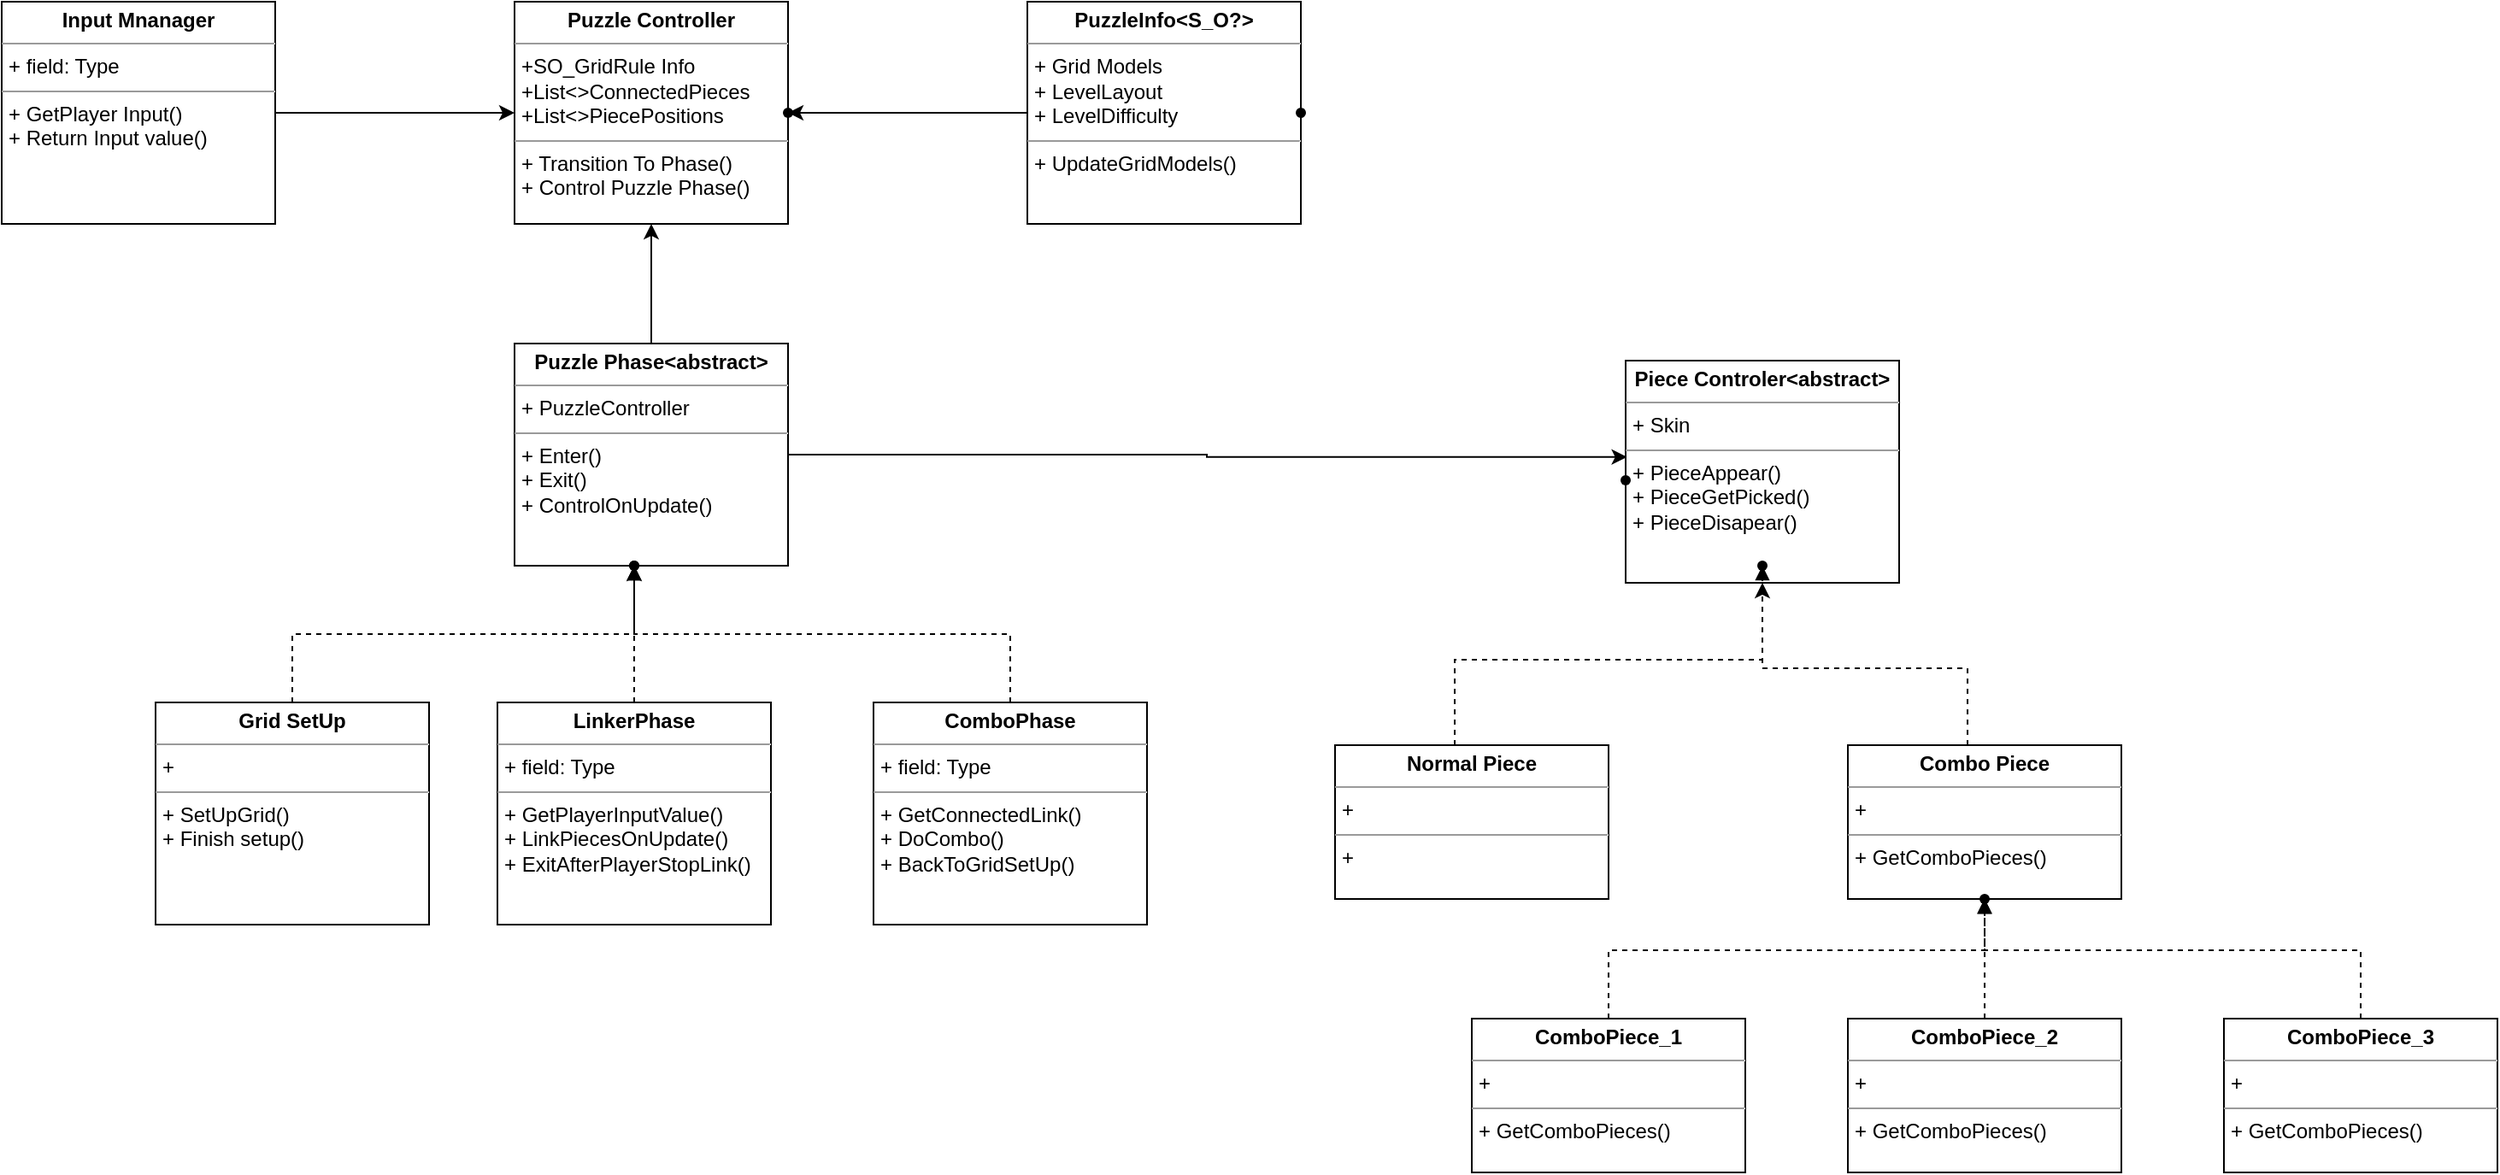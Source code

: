 <mxfile version="21.7.5" type="github">
  <diagram name="Page-1" id="B4IJdUnIMqvXH8T-eNkj">
    <mxGraphModel dx="1327" dy="778" grid="1" gridSize="10" guides="1" tooltips="1" connect="1" arrows="1" fold="1" page="1" pageScale="1" pageWidth="850" pageHeight="1100" math="0" shadow="0">
      <root>
        <mxCell id="0" />
        <mxCell id="1" parent="0" />
        <mxCell id="3ivmY9kEyX9AKv_4hr1T-1" value="&lt;p style=&quot;margin:0px;margin-top:4px;text-align:center;&quot;&gt;&lt;b&gt;Puzzle Controller&lt;/b&gt;&lt;/p&gt;&lt;hr size=&quot;1&quot;&gt;&lt;p style=&quot;margin:0px;margin-left:4px;&quot;&gt;+SO_GridRule Info&lt;/p&gt;&lt;p style=&quot;margin:0px;margin-left:4px;&quot;&gt;+List&amp;lt;&amp;gt;ConnectedPieces&lt;/p&gt;&lt;p style=&quot;margin:0px;margin-left:4px;&quot;&gt;+List&amp;lt;&amp;gt;PiecePositions&lt;/p&gt;&lt;hr size=&quot;1&quot;&gt;&lt;p style=&quot;margin:0px;margin-left:4px;&quot;&gt;+ Transition To Phase()&lt;/p&gt;&lt;p style=&quot;margin:0px;margin-left:4px;&quot;&gt;+ Control Puzzle Phase()&lt;/p&gt;&lt;p style=&quot;margin:0px;margin-left:4px;&quot;&gt;&lt;br&gt;&lt;/p&gt;&lt;p style=&quot;margin:0px;margin-left:4px;&quot;&gt;&lt;br&gt;&lt;/p&gt;" style="verticalAlign=top;align=left;overflow=fill;fontSize=12;fontFamily=Helvetica;html=1;whiteSpace=wrap;" parent="1" vertex="1">
          <mxGeometry x="340" y="310" width="160" height="130" as="geometry" />
        </mxCell>
        <mxCell id="3ivmY9kEyX9AKv_4hr1T-25" value="" style="edgeStyle=orthogonalEdgeStyle;rounded=0;orthogonalLoop=1;jettySize=auto;html=1;" parent="1" source="3ivmY9kEyX9AKv_4hr1T-2" target="3ivmY9kEyX9AKv_4hr1T-1" edge="1">
          <mxGeometry relative="1" as="geometry" />
        </mxCell>
        <mxCell id="55n_wJAy1jmkATEVbqRI-8" value="" style="edgeStyle=orthogonalEdgeStyle;rounded=0;orthogonalLoop=1;jettySize=auto;html=1;entryX=0.005;entryY=0.434;entryDx=0;entryDy=0;entryPerimeter=0;" edge="1" parent="1" source="3ivmY9kEyX9AKv_4hr1T-2" target="3ivmY9kEyX9AKv_4hr1T-12">
          <mxGeometry relative="1" as="geometry" />
        </mxCell>
        <mxCell id="3ivmY9kEyX9AKv_4hr1T-2" value="&lt;p style=&quot;margin:0px;margin-top:4px;text-align:center;&quot;&gt;&lt;b&gt;Puzzle Phase&amp;lt;abstract&amp;gt;&lt;/b&gt;&lt;/p&gt;&lt;hr size=&quot;1&quot;&gt;&lt;p style=&quot;margin:0px;margin-left:4px;&quot;&gt;+ PuzzleController&lt;/p&gt;&lt;hr size=&quot;1&quot;&gt;&lt;p style=&quot;margin:0px;margin-left:4px;&quot;&gt;+ Enter()&lt;/p&gt;&lt;p style=&quot;margin:0px;margin-left:4px;&quot;&gt;+ Exit()&lt;/p&gt;&lt;p style=&quot;margin:0px;margin-left:4px;&quot;&gt;+ ControlOnUpdate()&lt;/p&gt;&lt;p style=&quot;margin:0px;margin-left:4px;&quot;&gt;&lt;br&gt;&lt;/p&gt;&lt;p style=&quot;margin:0px;margin-left:4px;&quot;&gt;&lt;br&gt;&lt;/p&gt;" style="verticalAlign=top;align=left;overflow=fill;fontSize=12;fontFamily=Helvetica;html=1;whiteSpace=wrap;" parent="1" vertex="1">
          <mxGeometry x="340" y="510" width="160" height="130" as="geometry" />
        </mxCell>
        <mxCell id="3ivmY9kEyX9AKv_4hr1T-21" value="" style="edgeStyle=orthogonalEdgeStyle;rounded=0;orthogonalLoop=1;jettySize=auto;html=1;dashed=1;" parent="1" source="3ivmY9kEyX9AKv_4hr1T-3" target="3ivmY9kEyX9AKv_4hr1T-20" edge="1">
          <mxGeometry relative="1" as="geometry">
            <Array as="points">
              <mxPoint x="210" y="680" />
              <mxPoint x="410" y="680" />
            </Array>
          </mxGeometry>
        </mxCell>
        <mxCell id="3ivmY9kEyX9AKv_4hr1T-3" value="&lt;p style=&quot;margin:0px;margin-top:4px;text-align:center;&quot;&gt;&lt;b&gt;Grid SetUp&lt;/b&gt;&lt;/p&gt;&lt;hr size=&quot;1&quot;&gt;&lt;p style=&quot;margin:0px;margin-left:4px;&quot;&gt;+&amp;nbsp;&lt;/p&gt;&lt;hr size=&quot;1&quot;&gt;&lt;p style=&quot;margin:0px;margin-left:4px;&quot;&gt;+ SetUpGrid()&lt;/p&gt;&lt;p style=&quot;margin:0px;margin-left:4px;&quot;&gt;+ Finish setup()&lt;/p&gt;&lt;p style=&quot;margin:0px;margin-left:4px;&quot;&gt;&lt;br&gt;&lt;/p&gt;&lt;p style=&quot;margin:0px;margin-left:4px;&quot;&gt;&lt;br&gt;&lt;/p&gt;" style="verticalAlign=top;align=left;overflow=fill;fontSize=12;fontFamily=Helvetica;html=1;whiteSpace=wrap;" parent="1" vertex="1">
          <mxGeometry x="130" y="720" width="160" height="130" as="geometry" />
        </mxCell>
        <mxCell id="3ivmY9kEyX9AKv_4hr1T-36" value="" style="edgeStyle=orthogonalEdgeStyle;rounded=0;orthogonalLoop=1;jettySize=auto;html=1;entryX=0;entryY=0.5;entryDx=0;entryDy=0;" parent="1" source="3ivmY9kEyX9AKv_4hr1T-5" target="3ivmY9kEyX9AKv_4hr1T-1" edge="1">
          <mxGeometry relative="1" as="geometry">
            <mxPoint x="290" y="340" as="targetPoint" />
          </mxGeometry>
        </mxCell>
        <mxCell id="3ivmY9kEyX9AKv_4hr1T-5" value="&lt;p style=&quot;margin:0px;margin-top:4px;text-align:center;&quot;&gt;&lt;b&gt;Input Mnanager&lt;/b&gt;&lt;/p&gt;&lt;hr size=&quot;1&quot;&gt;&lt;p style=&quot;margin:0px;margin-left:4px;&quot;&gt;+ field: Type&lt;/p&gt;&lt;hr size=&quot;1&quot;&gt;&lt;p style=&quot;margin:0px;margin-left:4px;&quot;&gt;+ GetPlayer Input()&lt;/p&gt;&lt;p style=&quot;margin:0px;margin-left:4px;&quot;&gt;+ Return Input value()&lt;/p&gt;&lt;p style=&quot;margin:0px;margin-left:4px;&quot;&gt;&lt;br&gt;&lt;/p&gt;&lt;p style=&quot;margin:0px;margin-left:4px;&quot;&gt;&lt;br&gt;&lt;/p&gt;" style="verticalAlign=top;align=left;overflow=fill;fontSize=12;fontFamily=Helvetica;html=1;whiteSpace=wrap;" parent="1" vertex="1">
          <mxGeometry x="40" y="310" width="160" height="130" as="geometry" />
        </mxCell>
        <mxCell id="3ivmY9kEyX9AKv_4hr1T-22" value="" style="edgeStyle=orthogonalEdgeStyle;rounded=0;orthogonalLoop=1;jettySize=auto;html=1;endArrow=block;endFill=1;dashed=1;" parent="1" source="3ivmY9kEyX9AKv_4hr1T-8" target="3ivmY9kEyX9AKv_4hr1T-20" edge="1">
          <mxGeometry relative="1" as="geometry" />
        </mxCell>
        <mxCell id="3ivmY9kEyX9AKv_4hr1T-8" value="&lt;p style=&quot;margin:0px;margin-top:4px;text-align:center;&quot;&gt;&lt;b&gt;LinkerPhase&lt;/b&gt;&lt;/p&gt;&lt;hr size=&quot;1&quot;&gt;&lt;p style=&quot;margin:0px;margin-left:4px;&quot;&gt;+ field: Type&lt;/p&gt;&lt;hr size=&quot;1&quot;&gt;&lt;p style=&quot;margin:0px;margin-left:4px;&quot;&gt;+ GetPlayerInputValue()&lt;/p&gt;&lt;p style=&quot;margin:0px;margin-left:4px;&quot;&gt;+ LinkPiecesOnUpdate()&lt;/p&gt;&lt;p style=&quot;margin:0px;margin-left:4px;&quot;&gt;+ ExitAfterPlayerStopLink()&lt;/p&gt;&lt;p style=&quot;margin:0px;margin-left:4px;&quot;&gt;&lt;br&gt;&lt;/p&gt;&lt;p style=&quot;margin:0px;margin-left:4px;&quot;&gt;&lt;br&gt;&lt;/p&gt;" style="verticalAlign=top;align=left;overflow=fill;fontSize=12;fontFamily=Helvetica;html=1;whiteSpace=wrap;" parent="1" vertex="1">
          <mxGeometry x="330" y="720" width="160" height="130" as="geometry" />
        </mxCell>
        <mxCell id="3ivmY9kEyX9AKv_4hr1T-24" value="" style="edgeStyle=orthogonalEdgeStyle;rounded=0;orthogonalLoop=1;jettySize=auto;html=1;endArrow=block;endFill=1;dashed=1;" parent="1" source="3ivmY9kEyX9AKv_4hr1T-10" target="3ivmY9kEyX9AKv_4hr1T-23" edge="1">
          <mxGeometry relative="1" as="geometry">
            <Array as="points">
              <mxPoint x="630" y="680" />
              <mxPoint x="410" y="680" />
            </Array>
          </mxGeometry>
        </mxCell>
        <mxCell id="3ivmY9kEyX9AKv_4hr1T-10" value="&lt;p style=&quot;margin:0px;margin-top:4px;text-align:center;&quot;&gt;&lt;b&gt;ComboPhase&lt;/b&gt;&lt;/p&gt;&lt;hr size=&quot;1&quot;&gt;&lt;p style=&quot;margin:0px;margin-left:4px;&quot;&gt;+ field: Type&lt;/p&gt;&lt;hr size=&quot;1&quot;&gt;&lt;p style=&quot;margin:0px;margin-left:4px;&quot;&gt;+ GetConnectedLink()&lt;/p&gt;&lt;p style=&quot;margin:0px;margin-left:4px;&quot;&gt;+ DoCombo()&lt;/p&gt;&lt;p style=&quot;margin:0px;margin-left:4px;&quot;&gt;+ BackToGridSetUp()&lt;/p&gt;&lt;p style=&quot;margin:0px;margin-left:4px;&quot;&gt;&lt;br&gt;&lt;/p&gt;&lt;p style=&quot;margin:0px;margin-left:4px;&quot;&gt;&lt;br&gt;&lt;/p&gt;" style="verticalAlign=top;align=left;overflow=fill;fontSize=12;fontFamily=Helvetica;html=1;whiteSpace=wrap;" parent="1" vertex="1">
          <mxGeometry x="550" y="720" width="160" height="130" as="geometry" />
        </mxCell>
        <mxCell id="3ivmY9kEyX9AKv_4hr1T-12" value="&lt;p style=&quot;margin:0px;margin-top:4px;text-align:center;&quot;&gt;&lt;b&gt;Piece Controler&amp;lt;abstract&amp;gt;&lt;/b&gt;&lt;/p&gt;&lt;hr size=&quot;1&quot;&gt;&lt;p style=&quot;margin:0px;margin-left:4px;&quot;&gt;+ Skin&lt;/p&gt;&lt;hr size=&quot;1&quot;&gt;&lt;p style=&quot;margin:0px;margin-left:4px;&quot;&gt;+ PieceAppear()&lt;/p&gt;&lt;p style=&quot;margin:0px;margin-left:4px;&quot;&gt;+ PieceGetPicked()&lt;/p&gt;&lt;p style=&quot;margin:0px;margin-left:4px;&quot;&gt;+ PieceDisapear()&lt;/p&gt;&lt;p style=&quot;margin:0px;margin-left:4px;&quot;&gt;&lt;br&gt;&lt;/p&gt;&lt;p style=&quot;margin:0px;margin-left:4px;&quot;&gt;&lt;br&gt;&lt;/p&gt;" style="verticalAlign=top;align=left;overflow=fill;fontSize=12;fontFamily=Helvetica;html=1;whiteSpace=wrap;" parent="1" vertex="1">
          <mxGeometry x="990" y="520" width="160" height="130" as="geometry" />
        </mxCell>
        <mxCell id="3ivmY9kEyX9AKv_4hr1T-19" value="" style="edgeStyle=orthogonalEdgeStyle;rounded=0;orthogonalLoop=1;jettySize=auto;html=1;dashed=1;" parent="1" source="3ivmY9kEyX9AKv_4hr1T-13" target="3ivmY9kEyX9AKv_4hr1T-12" edge="1">
          <mxGeometry relative="1" as="geometry">
            <Array as="points">
              <mxPoint x="890" y="695" />
              <mxPoint x="1070" y="695" />
            </Array>
          </mxGeometry>
        </mxCell>
        <mxCell id="3ivmY9kEyX9AKv_4hr1T-13" value="&lt;p style=&quot;margin:0px;margin-top:4px;text-align:center;&quot;&gt;&lt;b&gt;Normal Piece&lt;/b&gt;&lt;/p&gt;&lt;hr size=&quot;1&quot;&gt;&lt;p style=&quot;margin:0px;margin-left:4px;&quot;&gt;+&amp;nbsp;&lt;/p&gt;&lt;hr size=&quot;1&quot;&gt;&lt;p style=&quot;margin:0px;margin-left:4px;&quot;&gt;+&lt;/p&gt;&lt;p style=&quot;margin:0px;margin-left:4px;&quot;&gt;&lt;br&gt;&lt;/p&gt;&lt;p style=&quot;margin:0px;margin-left:4px;&quot;&gt;&lt;br&gt;&lt;/p&gt;" style="verticalAlign=top;align=left;overflow=fill;fontSize=12;fontFamily=Helvetica;html=1;whiteSpace=wrap;" parent="1" vertex="1">
          <mxGeometry x="820" y="745" width="160" height="90" as="geometry" />
        </mxCell>
        <mxCell id="55n_wJAy1jmkATEVbqRI-6" value="" style="edgeStyle=orthogonalEdgeStyle;rounded=0;orthogonalLoop=1;jettySize=auto;html=1;dashed=1;endArrow=block;endFill=1;" edge="1" parent="1" source="3ivmY9kEyX9AKv_4hr1T-14" target="55n_wJAy1jmkATEVbqRI-5">
          <mxGeometry relative="1" as="geometry">
            <Array as="points">
              <mxPoint x="1190" y="700" />
              <mxPoint x="1070" y="700" />
            </Array>
          </mxGeometry>
        </mxCell>
        <mxCell id="3ivmY9kEyX9AKv_4hr1T-14" value="&lt;p style=&quot;margin:0px;margin-top:4px;text-align:center;&quot;&gt;&lt;b&gt;Combo Piece&lt;/b&gt;&lt;/p&gt;&lt;hr size=&quot;1&quot;&gt;&lt;p style=&quot;margin:0px;margin-left:4px;&quot;&gt;+&amp;nbsp;&lt;/p&gt;&lt;hr size=&quot;1&quot;&gt;&lt;p style=&quot;margin:0px;margin-left:4px;&quot;&gt;+ GetComboPieces()&lt;/p&gt;&lt;p style=&quot;margin:0px;margin-left:4px;&quot;&gt;&lt;br&gt;&lt;/p&gt;&lt;p style=&quot;margin:0px;margin-left:4px;&quot;&gt;&lt;br&gt;&lt;/p&gt;" style="verticalAlign=top;align=left;overflow=fill;fontSize=12;fontFamily=Helvetica;html=1;whiteSpace=wrap;" parent="1" vertex="1">
          <mxGeometry x="1120" y="745" width="160" height="90" as="geometry" />
        </mxCell>
        <mxCell id="3ivmY9kEyX9AKv_4hr1T-20" value="" style="shape=waypoint;sketch=0;size=6;pointerEvents=1;points=[];fillColor=default;resizable=0;rotatable=0;perimeter=centerPerimeter;snapToPoint=1;align=left;verticalAlign=top;" parent="1" vertex="1">
          <mxGeometry x="400" y="630" width="20" height="20" as="geometry" />
        </mxCell>
        <mxCell id="3ivmY9kEyX9AKv_4hr1T-23" value="" style="shape=waypoint;sketch=0;size=6;pointerEvents=1;points=[];fillColor=default;resizable=0;rotatable=0;perimeter=centerPerimeter;snapToPoint=1;align=left;verticalAlign=top;" parent="1" vertex="1">
          <mxGeometry x="400" y="630" width="20" height="20" as="geometry" />
        </mxCell>
        <mxCell id="3ivmY9kEyX9AKv_4hr1T-29" value="" style="edgeStyle=orthogonalEdgeStyle;rounded=0;orthogonalLoop=1;jettySize=auto;html=1;entryX=0.5;entryY=1;entryDx=0;entryDy=0;endArrow=block;endFill=1;dashed=1;" parent="1" source="3ivmY9kEyX9AKv_4hr1T-26" target="3ivmY9kEyX9AKv_4hr1T-14" edge="1">
          <mxGeometry relative="1" as="geometry">
            <Array as="points">
              <mxPoint x="980" y="865" />
              <mxPoint x="1200" y="865" />
            </Array>
          </mxGeometry>
        </mxCell>
        <mxCell id="3ivmY9kEyX9AKv_4hr1T-26" value="&lt;p style=&quot;margin:0px;margin-top:4px;text-align:center;&quot;&gt;&lt;b&gt;ComboPiece_1&lt;/b&gt;&lt;/p&gt;&lt;hr size=&quot;1&quot;&gt;&lt;p style=&quot;margin:0px;margin-left:4px;&quot;&gt;+&amp;nbsp;&lt;/p&gt;&lt;hr size=&quot;1&quot;&gt;&lt;p style=&quot;margin:0px;margin-left:4px;&quot;&gt;+ GetComboPieces()&lt;/p&gt;&lt;p style=&quot;margin:0px;margin-left:4px;&quot;&gt;&lt;br&gt;&lt;/p&gt;&lt;p style=&quot;margin:0px;margin-left:4px;&quot;&gt;&lt;br&gt;&lt;/p&gt;" style="verticalAlign=top;align=left;overflow=fill;fontSize=12;fontFamily=Helvetica;html=1;whiteSpace=wrap;" parent="1" vertex="1">
          <mxGeometry x="900" y="905" width="160" height="90" as="geometry" />
        </mxCell>
        <mxCell id="3ivmY9kEyX9AKv_4hr1T-30" value="" style="edgeStyle=orthogonalEdgeStyle;rounded=0;orthogonalLoop=1;jettySize=auto;html=1;endArrow=block;endFill=1;dashed=1;" parent="1" source="3ivmY9kEyX9AKv_4hr1T-27" target="3ivmY9kEyX9AKv_4hr1T-14" edge="1">
          <mxGeometry relative="1" as="geometry" />
        </mxCell>
        <mxCell id="3ivmY9kEyX9AKv_4hr1T-27" value="&lt;p style=&quot;margin:0px;margin-top:4px;text-align:center;&quot;&gt;&lt;b&gt;ComboPiece_2&lt;/b&gt;&lt;/p&gt;&lt;hr size=&quot;1&quot;&gt;&lt;p style=&quot;margin:0px;margin-left:4px;&quot;&gt;+&amp;nbsp;&lt;/p&gt;&lt;hr size=&quot;1&quot;&gt;&lt;p style=&quot;margin:0px;margin-left:4px;&quot;&gt;+ GetComboPieces()&lt;/p&gt;&lt;p style=&quot;margin:0px;margin-left:4px;&quot;&gt;&lt;br&gt;&lt;/p&gt;&lt;p style=&quot;margin:0px;margin-left:4px;&quot;&gt;&lt;br&gt;&lt;/p&gt;" style="verticalAlign=top;align=left;overflow=fill;fontSize=12;fontFamily=Helvetica;html=1;whiteSpace=wrap;" parent="1" vertex="1">
          <mxGeometry x="1120" y="905" width="160" height="90" as="geometry" />
        </mxCell>
        <mxCell id="3ivmY9kEyX9AKv_4hr1T-32" value="" style="edgeStyle=orthogonalEdgeStyle;rounded=0;orthogonalLoop=1;jettySize=auto;html=1;endArrow=block;endFill=1;dashed=1;" parent="1" source="3ivmY9kEyX9AKv_4hr1T-28" target="3ivmY9kEyX9AKv_4hr1T-31" edge="1">
          <mxGeometry relative="1" as="geometry">
            <Array as="points">
              <mxPoint x="1420" y="865" />
              <mxPoint x="1200" y="865" />
            </Array>
          </mxGeometry>
        </mxCell>
        <mxCell id="3ivmY9kEyX9AKv_4hr1T-28" value="&lt;p style=&quot;margin:0px;margin-top:4px;text-align:center;&quot;&gt;&lt;b&gt;ComboPiece_3&lt;/b&gt;&lt;/p&gt;&lt;hr size=&quot;1&quot;&gt;&lt;p style=&quot;margin:0px;margin-left:4px;&quot;&gt;+&amp;nbsp;&lt;/p&gt;&lt;hr size=&quot;1&quot;&gt;&lt;p style=&quot;margin:0px;margin-left:4px;&quot;&gt;+ GetComboPieces()&lt;/p&gt;&lt;p style=&quot;margin:0px;margin-left:4px;&quot;&gt;&lt;br&gt;&lt;/p&gt;&lt;p style=&quot;margin:0px;margin-left:4px;&quot;&gt;&lt;br&gt;&lt;/p&gt;" style="verticalAlign=top;align=left;overflow=fill;fontSize=12;fontFamily=Helvetica;html=1;whiteSpace=wrap;" parent="1" vertex="1">
          <mxGeometry x="1340" y="905" width="160" height="90" as="geometry" />
        </mxCell>
        <mxCell id="3ivmY9kEyX9AKv_4hr1T-31" value="" style="shape=waypoint;sketch=0;size=6;pointerEvents=1;points=[];fillColor=default;resizable=0;rotatable=0;perimeter=centerPerimeter;snapToPoint=1;align=left;verticalAlign=top;" parent="1" vertex="1">
          <mxGeometry x="1190" y="825" width="20" height="20" as="geometry" />
        </mxCell>
        <mxCell id="3ivmY9kEyX9AKv_4hr1T-34" value="" style="edgeStyle=orthogonalEdgeStyle;rounded=0;orthogonalLoop=1;jettySize=auto;html=1;" parent="1" source="3ivmY9kEyX9AKv_4hr1T-33" target="3ivmY9kEyX9AKv_4hr1T-1" edge="1">
          <mxGeometry relative="1" as="geometry" />
        </mxCell>
        <mxCell id="3ivmY9kEyX9AKv_4hr1T-33" value="&lt;p style=&quot;margin:0px;margin-top:4px;text-align:center;&quot;&gt;&lt;b&gt;PuzzleInfo&amp;lt;S_O?&amp;gt;&lt;/b&gt;&lt;/p&gt;&lt;hr size=&quot;1&quot;&gt;&lt;p style=&quot;margin:0px;margin-left:4px;&quot;&gt;+ Grid Models&lt;/p&gt;&lt;p style=&quot;margin:0px;margin-left:4px;&quot;&gt;+ LevelLayout&lt;/p&gt;&lt;p style=&quot;margin:0px;margin-left:4px;&quot;&gt;+ LevelDifficulty&lt;/p&gt;&lt;hr size=&quot;1&quot;&gt;&lt;p style=&quot;margin:0px;margin-left:4px;&quot;&gt;+ UpdateGridModels()&lt;/p&gt;&lt;p style=&quot;margin:0px;margin-left:4px;&quot;&gt;&lt;br&gt;&lt;/p&gt;&lt;p style=&quot;margin:0px;margin-left:4px;&quot;&gt;&lt;br&gt;&lt;/p&gt;" style="verticalAlign=top;align=left;overflow=fill;fontSize=12;fontFamily=Helvetica;html=1;whiteSpace=wrap;" parent="1" vertex="1">
          <mxGeometry x="640" y="310" width="160" height="130" as="geometry" />
        </mxCell>
        <mxCell id="3ivmY9kEyX9AKv_4hr1T-35" value="" style="shape=waypoint;sketch=0;size=6;pointerEvents=1;points=[];fillColor=default;resizable=0;rotatable=0;perimeter=centerPerimeter;snapToPoint=1;align=left;verticalAlign=top;" parent="1" vertex="1">
          <mxGeometry x="490" y="365" width="20" height="20" as="geometry" />
        </mxCell>
        <mxCell id="55n_wJAy1jmkATEVbqRI-2" value="" style="shape=waypoint;sketch=0;size=6;pointerEvents=1;points=[];fillColor=default;resizable=0;rotatable=0;perimeter=centerPerimeter;snapToPoint=1;align=left;verticalAlign=top;" vertex="1" parent="1">
          <mxGeometry x="790" y="365" width="20" height="20" as="geometry" />
        </mxCell>
        <mxCell id="55n_wJAy1jmkATEVbqRI-5" value="" style="shape=waypoint;sketch=0;size=6;pointerEvents=1;points=[];fillColor=default;resizable=0;rotatable=0;perimeter=centerPerimeter;snapToPoint=1;align=left;verticalAlign=top;" vertex="1" parent="1">
          <mxGeometry x="1060" y="630" width="20" height="20" as="geometry" />
        </mxCell>
        <mxCell id="55n_wJAy1jmkATEVbqRI-7" value="" style="shape=waypoint;sketch=0;size=6;pointerEvents=1;points=[];fillColor=default;resizable=0;rotatable=0;perimeter=centerPerimeter;snapToPoint=1;align=left;verticalAlign=top;" vertex="1" parent="1">
          <mxGeometry x="980" y="580" width="20" height="20" as="geometry" />
        </mxCell>
      </root>
    </mxGraphModel>
  </diagram>
</mxfile>
